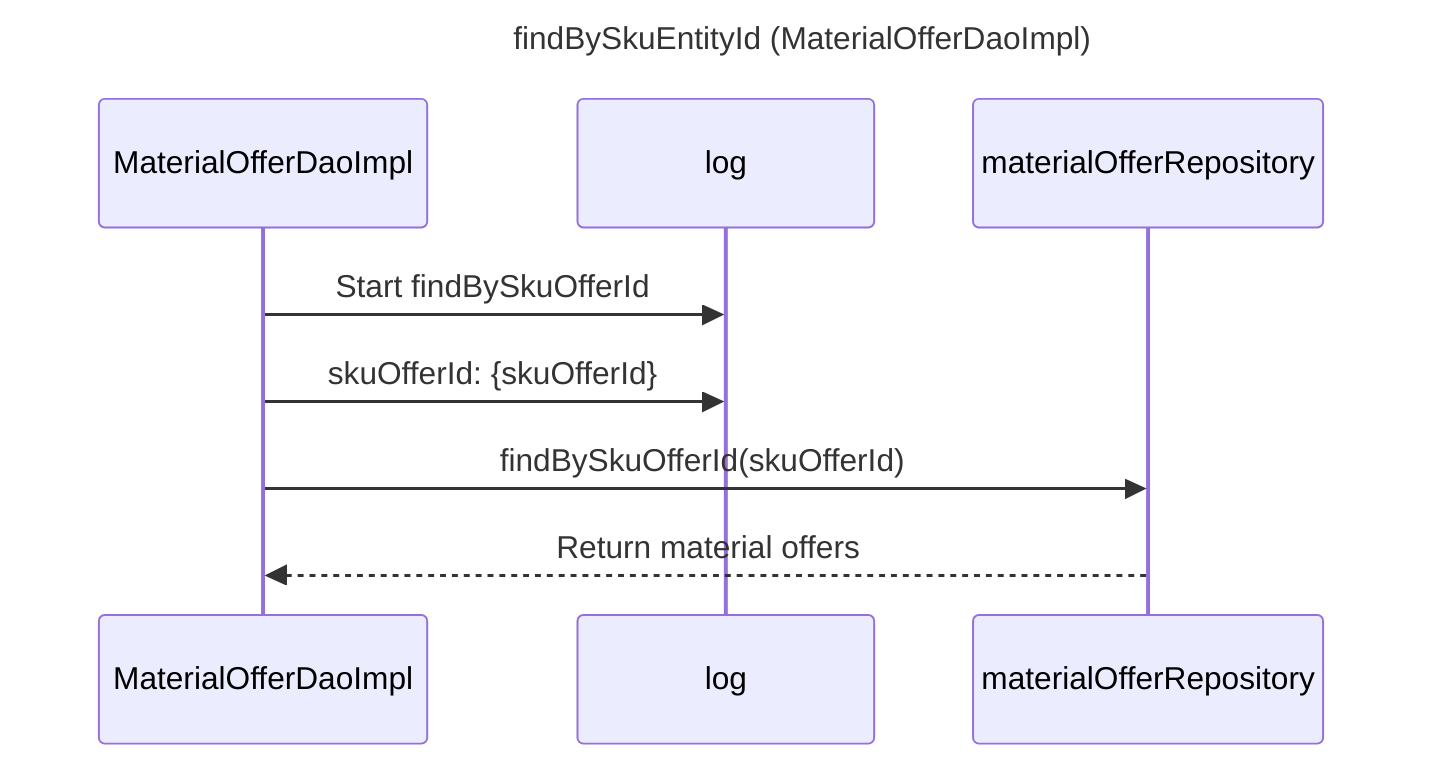 ---
title: findBySkuEntityId (MaterialOfferDaoImpl)
---

sequenceDiagram
    participant MaterialOfferDaoImpl
    participant log
    participant materialOfferRepository
    
    MaterialOfferDaoImpl->>log: Start findBySkuOfferId
    MaterialOfferDaoImpl->>log: skuOfferId: {skuOfferId}
    MaterialOfferDaoImpl->>materialOfferRepository: findBySkuOfferId(skuOfferId)
    materialOfferRepository-->>MaterialOfferDaoImpl: Return material offers
